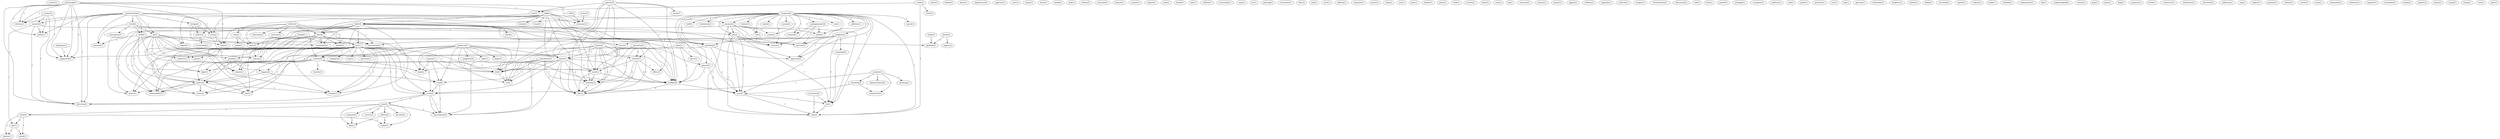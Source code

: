 digraph G {
  verdict [ label="verdict(1)" ];
  pennsylvania [ label="pennsylvania(5)" ];
  brings [ label="brings(2)" ];
  battle [ label="battle(3)" ];
  voted [ label="voted(2)" ];
  look [ label="look(4)" ];
  wanted [ label="wanted(2)" ];
  process [ label="process(1)" ];
  go [ label="go(3)" ];
  everyone [ label="everyone(1)" ];
  policy [ label="policy(1)" ];
  election [ label="election(1)" ];
  direction [ label="direction(2)" ];
  supported [ label="supported(3)" ];
  lot [ label="lot(8)" ];
  deficit [ label="deficit(3)" ];
  country [ label="country(9)" ];
  care [ label="care(2)" ];
  education [ label="education(1)" ];
  increase [ label="increase(1)" ];
  time [ label="time(4)" ];
  make [ label="make(2)" ];
  health [ label="health(2)" ];
  investment [ label="investment(3)" ];
  show [ label="show(1)" ];
  plan [ label="plan(2)" ];
  gives [ label="gives(1)" ];
  budget [ label="budget(9)" ];
  put [ label="put(1)" ];
  work [ label="work(2)" ];
  handgun [ label="handgun(1)" ];
  stay [ label="stay(1)" ];
  period [ label="period(1)" ];
  pass [ label="pass(1)" ];
  violence [ label="violence(1)" ];
  reduce [ label="reduce(1)" ];
  police [ label="police(3)" ];
  street [ label="street(1)" ];
  pressure [ label="pressure(1)" ];
  buy [ label="buy(1)" ];
  require [ label="require(1)" ];
  work [ label="work(2)" ];
  vulnerability [ label="vulnerability(1)" ];
  kicked [ label="kicked(1)" ];
  knew [ label="knew(1)" ];
  operation [ label="operation(2)" ];
  know [ label="know(1)" ];
  need [ label="need(1)" ];
  senator [ label="senator(7)" ];
  economy [ label="economy(2)" ];
  life [ label="life(2)" ];
  area [ label="area(2)" ];
  today [ label="today(1)" ];
  importance [ label="importance(2)" ];
  appears [ label="appears(1)" ];
  case [ label="case(1)" ];
  abuse [ label="abuse(1)" ];
  happen [ label="happen(2)" ];
  everything [ label="everything(1)" ];
  focus [ label="focus(1)" ];
  violate [ label="violate(1)" ];
  breath [ label="breath(1)" ];
  trial [ label="trial(4)" ];
  fight [ label="fight(1)" ];
  crime [ label="crime(2)" ];
  kind [ label="kind(2)" ];
  congress [ label="congress(4)" ];
  spend [ label="spend(1)" ];
  half [ label="half(3)" ];
  resolution [ label="resolution(2)" ];
  program [ label="program(2)" ];
  history [ label="history(1)" ];
  unemployment [ label="unemployment(2)" ];
  asked [ label="asked(1)" ];
  creation [ label="creation(1)" ];
  amount [ label="amount(2)" ];
  bill [ label="bill(10)" ];
  spark [ label="spark(1)" ];
  money [ label="money(2)" ];
  spending [ label="spending(3)" ];
  approved [ label="approved(1)" ];
  cut [ label="cut(1)" ];
  job [ label="job(2)" ];
  run [ label="run(1)" ];
  sector [ label="sector(1)" ];
  addition [ label="addition(1)" ];
  percent [ label="percent(1)" ];
  passed [ label="passed(1)" ];
  create [ label="create(1)" ];
  try [ label="try(5)" ];
  rate [ label="rate(2)" ];
  bring [ label="bring(2)" ];
  bear [ label="bear(1)" ];
  shield [ label="shield(1)" ];
  pull [ label="pull(1)" ];
  reform [ label="reform(3)" ];
  welcome [ label="welcome(1)" ];
  branch [ label="branch(1)" ];
  jury [ label="jury(3)" ];
  government [ label="government(1)" ];
  senate [ label="senate(1)" ];
  county [ label="county(2)" ];
  wonder [ label="wonder(1)" ];
  administration [ label="administration(2)" ];
  situation [ label="situation(2)" ];
  morning [ label="morning(1)" ];
  connection [ label="connection(1)" ];
  subject [ label="subject(1)" ];
  york [ label="york(1)" ];
  emergency [ label="emergency(1)" ];
  gridlock [ label="gridlock(2)" ];
  heard [ label="heard(1)" ];
  edt [ label="edt(2)" ];
  law [ label="law(1)" ];
  one [ label="one(1)" ];
  news [ label="news(3)" ];
  tribute [ label="tribute(1)" ];
  everybody [ label="everybody(1)" ];
  campaign [ label="campaign(2)" ];
  year [ label="year(5)" ];
  range [ label="range(1)" ];
  urge [ label="urge(1)" ];
  mr [ label="mr(1)" ];
  policing [ label="policing(1)" ];
  increases [ label="increases(1)" ];
  bloc [ label="bloc(1)" ];
  regard [ label="regard(1)" ];
  community [ label="community(1)" ];
  put [ label="put(1)" ];
  laid [ label="laid(1)" ];
  pittsburgh [ label="pittsburgh(7)" ];
  talk [ label="talk(4)" ];
  start [ label="start(1)" ];
  offered [ label="offered(1)" ];
  stimulus [ label="stimulus(1)" ];
  press [ label="press(1)" ];
  mike [ label="mike(1)" ];
  decide [ label="decide(1)" ];
  head [ label="head(1)" ];
  win [ label="win(1)" ];
  give [ label="give(1)" ];
  leader [ label="leader(1)" ];
  point [ label="point(1)" ];
  took [ label="took(1)" ];
  vote [ label="vote(1)" ];
  victory [ label="victory(1)" ];
  tried [ label="tried(2)" ];
  convict [ label="convict(1)" ];
  sergeant [ label="sergeant(3)" ];
  decided [ label="decided(1)" ];
  officer [ label="officer(4)" ];
  film [ label="film(1)" ];
  rookie [ label="rookie(1)" ];
  bush [ label="bush(1)" ];
  won [ label="won(1)" ];
  hq [ label="hq(1)" ];
  renewed [ label="renewed(1)" ];
  proof [ label="proof(1)" ];
  justice [ label="justice(1)" ];
  come [ label="come(2)" ];
  vote [ label="vote(1)" ];
  state [ label="state(2)" ];
  release [ label="release(1)" ];
  break [ label="break(2)" ];
  logjam [ label="logjam(1)" ];
  knows [ label="knows(1)" ];
  appeal [ label="appeal(1)" ];
  welfare [ label="welfare(1)" ];
  jump [ label="jump(1)" ];
  majority [ label="majority(1)" ];
  reduced [ label="reduced(1)" ];
  specter [ label="specter(3)" ];
  touch [ label="touch(1)" ];
  office [ label="office(2)" ];
  ve [ label="ve(2)" ];
  oregon [ label="oregon(1)" ];
  pittsburgh [ label="pittsburgh(1)" ];
  revitalization [ label="revitalization(1)" ];
  discussion [ label="discussion(1)" ];
  led [ label="led(1)" ];
  dole [ label="dole(1)" ];
  powell [ label="powell(1)" ];
  package [ label="package(1)" ];
  mike [ label="mike(2)" ];
  recognize [ label="recognize(1)" ];
  address [ label="address(1)" ];
  end [ label="end(1)" ];
  pride [ label="pride(1)" ];
  produce [ label="produce(1)" ];
  american [ label="american(1)" ];
  judgment [ label="judgment(2)" ];
  take [ label="take(1)" ];
  begin [ label="begin(1)" ];
  ron [ label="ron(1)" ];
  ask [ label="ask(1)" ];
  general [ label="general(1)" ];
  house [ label="house(4)" ];
  yesterday [ label="yesterday(1)" ];
  progress [ label="progress(1)" ];
  liaison [ label="liaison(1)" ];
  kdka [ label="kdka(4)" ];
  reverend [ label="reverend(1)" ];
  capitol [ label="capitol(1)" ];
  rodney [ label="rodney(1)" ];
  made [ label="made(1)" ];
  guess [ label="guess(1)" ];
  hatfield [ label="hatfield(1)" ];
  compromise [ label="compromise(1)" ];
  radio [ label="radio(5)" ];
  hill [ label="hill(1)" ];
  acknowledged [ label="acknowledged(1)" ];
  seems [ label="seems(1)" ];
  gop [ label="gop(1)" ];
  koon [ label="koon(1)" ];
  king [ label="king(1)" ];
  purpose [ label="purpose(1)" ];
  truth [ label="truth(1)" ];
  commerce [ label="commerce(1)" ];
  allegheny [ label="allegheny(1)" ];
  rededicate [ label="rededicate(1)" ];
  interview [ label="interview(2)" ];
  california [ label="california(1)" ];
  org [ label="org(1)" ];
  expect [ label="expect(1)" ];
  jackson [ label="jackson(1)" ];
  clinton [ label="clinton(5)" ];
  course [ label="course(1)" ];
  issue [ label="issue(1)" ];
  remember [ label="remember(1)" ];
  attorney [ label="attorney(1)" ];
  support [ label="support(1)" ];
  november [ label="november(1)" ];
  thank [ label="thank(2)" ];
  airport [ label="airport(3)" ];
  doesn [ label="doesn(1)" ];
  naacp [ label="naacp(1)" ];
  doesn [ label="doesn(1)" ];
  president [ label="president(10)" ];
  secretary [ label="secretary(2)" ];
  brady [ label="brady(1)" ];
  turn [ label="turn(2)" ];
  gore [ label="gore(1)" ];
  pennsylvania -> brings [ label="1" ];
  pennsylvania -> battle [ label="1" ];
  pennsylvania -> voted [ label="1" ];
  pennsylvania -> look [ label="1" ];
  pennsylvania -> wanted [ label="1" ];
  pennsylvania -> process [ label="1" ];
  pennsylvania -> go [ label="1" ];
  pennsylvania -> everyone [ label="2" ];
  pennsylvania -> policy [ label="1" ];
  pennsylvania -> election [ label="1" ];
  pennsylvania -> direction [ label="1" ];
  pennsylvania -> supported [ label="2" ];
  pennsylvania -> lot [ label="1" ];
  deficit -> country [ label="1" ];
  deficit -> care [ label="1" ];
  deficit -> education [ label="1" ];
  deficit -> increase [ label="1" ];
  deficit -> time [ label="1" ];
  deficit -> make [ label="1" ];
  deficit -> health [ label="1" ];
  deficit -> investment [ label="1" ];
  plan -> country [ label="1" ];
  plan -> gives [ label="1" ];
  plan -> budget [ label="1" ];
  put -> country [ label="1" ];
  put -> work [ label="1" ];
  put -> handgun [ label="1" ];
  put -> stay [ label="1" ];
  put -> period [ label="1" ];
  put -> pass [ label="1" ];
  put -> violence [ label="1" ];
  put -> reduce [ label="1" ];
  put -> police [ label="1" ];
  put -> street [ label="1" ];
  put -> direction [ label="1" ];
  put -> pressure [ label="1" ];
  put -> buy [ label="1" ];
  put -> require [ label="1" ];
  put -> work [ label="1" ];
  put -> lot [ label="1" ];
  put -> vulnerability [ label="1" ];
  operation -> know [ label="1" ];
  operation -> need [ label="1" ];
  operation -> senator [ label="1" ];
  operation -> budget [ label="1" ];
  operation -> economy [ label="1" ];
  operation -> life [ label="1" ];
  brings -> battle [ label="1" ];
  brings -> area [ label="1" ];
  brings -> today [ label="1" ];
  battle -> happen [ label="1" ];
  battle -> everything [ label="1" ];
  country -> happen [ label="1" ];
  country -> police [ label="2" ];
  country -> violate [ label="1" ];
  country -> breath [ label="1" ];
  country -> trial [ label="1" ];
  country -> need [ label="1" ];
  country -> budget [ label="1" ];
  country -> fight [ label="1" ];
  country -> crime [ label="2" ];
  country -> kind [ label="1" ];
  congress -> spend [ label="1" ];
  congress -> half [ label="1" ];
  congress -> resolution [ label="1" ];
  congress -> program [ label="1" ];
  congress -> history [ label="1" ];
  congress -> unemployment [ label="1" ];
  congress -> asked [ label="1" ];
  congress -> creation [ label="1" ];
  congress -> amount [ label="1" ];
  congress -> bill [ label="1" ];
  congress -> spark [ label="1" ];
  congress -> money [ label="1" ];
  congress -> spending [ label="2" ];
  congress -> approved [ label="2" ];
  congress -> cut [ label="1" ];
  congress -> job [ label="1" ];
  congress -> run [ label="1" ];
  congress -> sector [ label="1" ];
  congress -> addition [ label="1" ];
  congress -> percent [ label="1" ];
  congress -> passed [ label="1" ];
  congress -> create [ label="1" ];
  congress -> budget [ label="1" ];
  congress -> try [ label="1" ];
  congress -> rate [ label="1" ];
  bring -> bear [ label="1" ];
  bring -> violate [ label="1" ];
  bring -> investment [ label="1" ];
  bring -> fight [ label="1" ];
  bring -> crime [ label="1" ];
  work -> jury [ label="1" ];
  work -> direction [ label="1" ];
  work -> government [ label="1" ];
  county -> wanted [ label="1" ];
  county -> policy [ label="1" ];
  county -> election [ label="1" ];
  county -> direction [ label="1" ];
  county -> supported [ label="1" ];
  wonder -> administration [ label="1" ];
  wonder -> situation [ label="1" ];
  wonder -> work [ label="1" ];
  wonder -> morning [ label="1" ];
  wonder -> connection [ label="1" ];
  voted -> look [ label="1" ];
  voted -> process [ label="1" ];
  voted -> go [ label="1" ];
  voted -> spending [ label="1" ];
  voted -> emergency [ label="1" ];
  voted -> kind [ label="1" ];
  look -> process [ label="1" ];
  look -> violate [ label="1" ];
  look -> fight [ label="1" ];
  look -> gridlock [ label="1" ];
  look -> crime [ label="1" ];
  edt -> everyone [ label="1" ];
  wanted -> policy [ label="1" ];
  wanted -> one [ label="1" ];
  wanted -> direction [ label="1" ];
  wanted -> job [ label="1" ];
  news -> everyone [ label="1" ];
  program -> bear [ label="1" ];
  program -> spending [ label="1" ];
  program -> approved [ label="1" ];
  program -> investment [ label="1" ];
  program -> campaign [ label="1" ];
  program -> year [ label="1" ];
  program -> try [ label="1" ];
  care -> range [ label="1" ];
  care -> make [ label="1" ];
  go -> period [ label="1" ];
  go -> pass [ label="1" ];
  go -> violence [ label="1" ];
  go -> reduce [ label="1" ];
  go -> police [ label="1" ];
  go -> street [ label="1" ];
  go -> regard [ label="1" ];
  go -> community [ label="1" ];
  go -> buy [ label="1" ];
  go -> put [ label="1" ];
  go -> require [ label="1" ];
  go -> vulnerability [ label="1" ];
  pittsburgh -> everyone [ label="4" ];
  pittsburgh -> talk [ label="1" ];
  pittsburgh -> area [ label="1" ];
  pittsburgh -> policy [ label="1" ];
  pittsburgh -> today [ label="1" ];
  pittsburgh -> election [ label="1" ];
  pittsburgh -> direction [ label="1" ];
  pittsburgh -> supported [ label="1" ];
  talk -> area [ label="1" ];
  talk -> today [ label="1" ];
  talk -> amount [ label="1" ];
  talk -> time [ label="1" ];
  talk -> regard [ label="1" ];
  talk -> decide [ label="1" ];
  talk -> know [ label="1" ];
  talk -> need [ label="1" ];
  talk -> head [ label="1" ];
  talk -> senator [ label="1" ];
  talk -> budget [ label="1" ];
  talk -> economy [ label="1" ];
  talk -> life [ label="1" ];
  vote -> bill [ label="1" ];
  area -> today [ label="1" ];
  jury -> tried [ label="1" ];
  jury -> convict [ label="1" ];
  jury -> sergeant [ label="1" ];
  jury -> decided [ label="1" ];
  jury -> officer [ label="2" ];
  jury -> film [ label="1" ];
  jury -> government [ label="1" ];
  jury -> rookie [ label="1" ];
  unemployment -> creation [ label="1" ];
  unemployment -> spark [ label="1" ];
  unemployment -> sector [ label="1" ];
  unemployment -> percent [ label="1" ];
  happen -> police [ label="1" ];
  happen -> trial [ label="1" ];
  tried -> one [ label="1" ];
  tried -> proof [ label="1" ];
  tried -> justice [ label="1" ];
  tried -> rookie [ label="1" ];
  come -> vote [ label="1" ];
  come -> state [ label="1" ];
  come -> rate [ label="1" ];
  break -> logjam [ label="1" ];
  break -> gridlock [ label="1" ];
  amount -> spark [ label="1" ];
  amount -> time [ label="1" ];
  amount -> cut [ label="1" ];
  amount -> job [ label="1" ];
  amount -> sector [ label="1" ];
  amount -> percent [ label="1" ];
  amount -> create [ label="1" ];
  amount -> year [ label="1" ];
  amount -> try [ label="1" ];
  amount -> rate [ label="1" ];
  bill -> reduce [ label="1" ];
  bill -> time [ label="1" ];
  bill -> spending [ label="1" ];
  bill -> police [ label="1" ];
  bill -> street [ label="1" ];
  bill -> community [ label="1" ];
  bill -> approved [ label="1" ];
  bill -> jump [ label="1" ];
  bill -> buy [ label="1" ];
  bill -> put [ label="1" ];
  bill -> require [ label="1" ];
  bill -> budget [ label="1" ];
  bill -> year [ label="1" ];
  bill -> economy [ label="1" ];
  bill -> vulnerability [ label="1" ];
  specter -> touch [ label="1" ];
  specter -> vote [ label="1" ];
  specter -> know [ label="1" ];
  specter -> need [ label="1" ];
  specter -> budget [ label="1" ];
  specter -> economy [ label="1" ];
  specter -> office [ label="1" ];
  specter -> life [ label="1" ];
  specter -> ve [ label="1" ];
  one -> proof [ label="1" ];
  one -> justice [ label="1" ];
  pittsburgh -> election [ label="1" ];
  pittsburgh -> direction [ label="1" ];
  pittsburgh -> supported [ label="1" ];
  sergeant -> film [ label="1" ];
  time -> police [ label="1" ];
  time -> street [ label="1" ];
  time -> community [ label="1" ];
  time -> buy [ label="1" ];
  time -> put [ label="1" ];
  time -> require [ label="1" ];
  time -> make [ label="1" ];
  time -> health [ label="1" ];
  time -> investment [ label="1" ];
  time -> vulnerability [ label="1" ];
  spending -> approved [ label="2" ];
  spending -> year [ label="2" ];
  spending -> kind [ label="1" ];
  police -> street [ label="1" ];
  police -> buy [ label="1" ];
  police -> require [ label="1" ];
  police -> crime [ label="1" ];
  police -> vulnerability [ label="1" ];
  american -> judgment [ label="1" ];
  american -> take [ label="1" ];
  american -> violate [ label="1" ];
  american -> know [ label="1" ];
  american -> begin [ label="1" ];
  american -> trial [ label="1" ];
  american -> work [ label="2" ];
  american -> fight [ label="1" ];
  american -> government [ label="1" ];
  american -> crime [ label="1" ];
  american -> lot [ label="1" ];
  american -> ve [ label="1" ];
  house -> know [ label="1" ];
  house -> need [ label="1" ];
  house -> senator [ label="1" ];
  house -> passed [ label="1" ];
  house -> budget [ label="1" ];
  house -> supported [ label="1" ];
  house -> economy [ label="1" ];
  house -> lot [ label="1" ];
  house -> life [ label="1" ];
  house -> ve [ label="1" ];
  guess -> trial [ label="1" ];
  guess -> kind [ label="1" ];
  guess -> lot [ label="1" ];
  officer -> film [ label="1" ];
  officer -> rookie [ label="2" ];
  know -> trial [ label="1" ];
  know -> need [ label="2" ];
  know -> work [ label="1" ];
  know -> budget [ label="2" ];
  know -> economy [ label="2" ];
  know -> government [ label="1" ];
  know -> lot [ label="1" ];
  know -> life [ label="2" ];
  know -> ve [ label="1" ];
  radio -> gridlock [ label="1" ];
  job -> sector [ label="1" ];
  job -> percent [ label="1" ];
  job -> year [ label="1" ];
  job -> try [ label="1" ];
  job -> rate [ label="1" ];
  trial -> work [ label="1" ];
  trial -> government [ label="1" ];
  situation -> connection [ label="1" ];
  situation -> year [ label="1" ];
  allegheny -> supported [ label="1" ];
  need -> budget [ label="1" ];
  need -> economy [ label="1" ];
  need -> life [ label="1" ];
  put -> require [ label="1" ];
  put -> work [ label="1" ];
  put -> lot [ label="1" ];
  put -> vulnerability [ label="1" ];
  work -> government [ label="1" ];
  senator -> budget [ label="4" ];
  senator -> economy [ label="4" ];
  senator -> office [ label="1" ];
  senator -> lot [ label="1" ];
  senator -> life [ label="4" ];
  passed -> budget [ label="1" ];
  passed -> year [ label="2" ];
  budget -> year [ label="3" ];
  budget -> life [ label="4" ];
  campaign -> try [ label="1" ];
  president -> economy [ label="1" ];
  president -> government [ label="1" ];
  president -> kind [ label="1" ];
  president -> lot [ label="1" ];
  president -> life [ label="1" ];
  president -> ve [ label="1" ];
  secretary -> try [ label="1" ];
  secretary -> rate [ label="1" ];
  year -> try [ label="1" ];
  year -> rate [ label="1" ];
  try -> rate [ label="3" ];
  economy -> life [ label="1" ];
  lot -> ve [ label="1" ];
}
